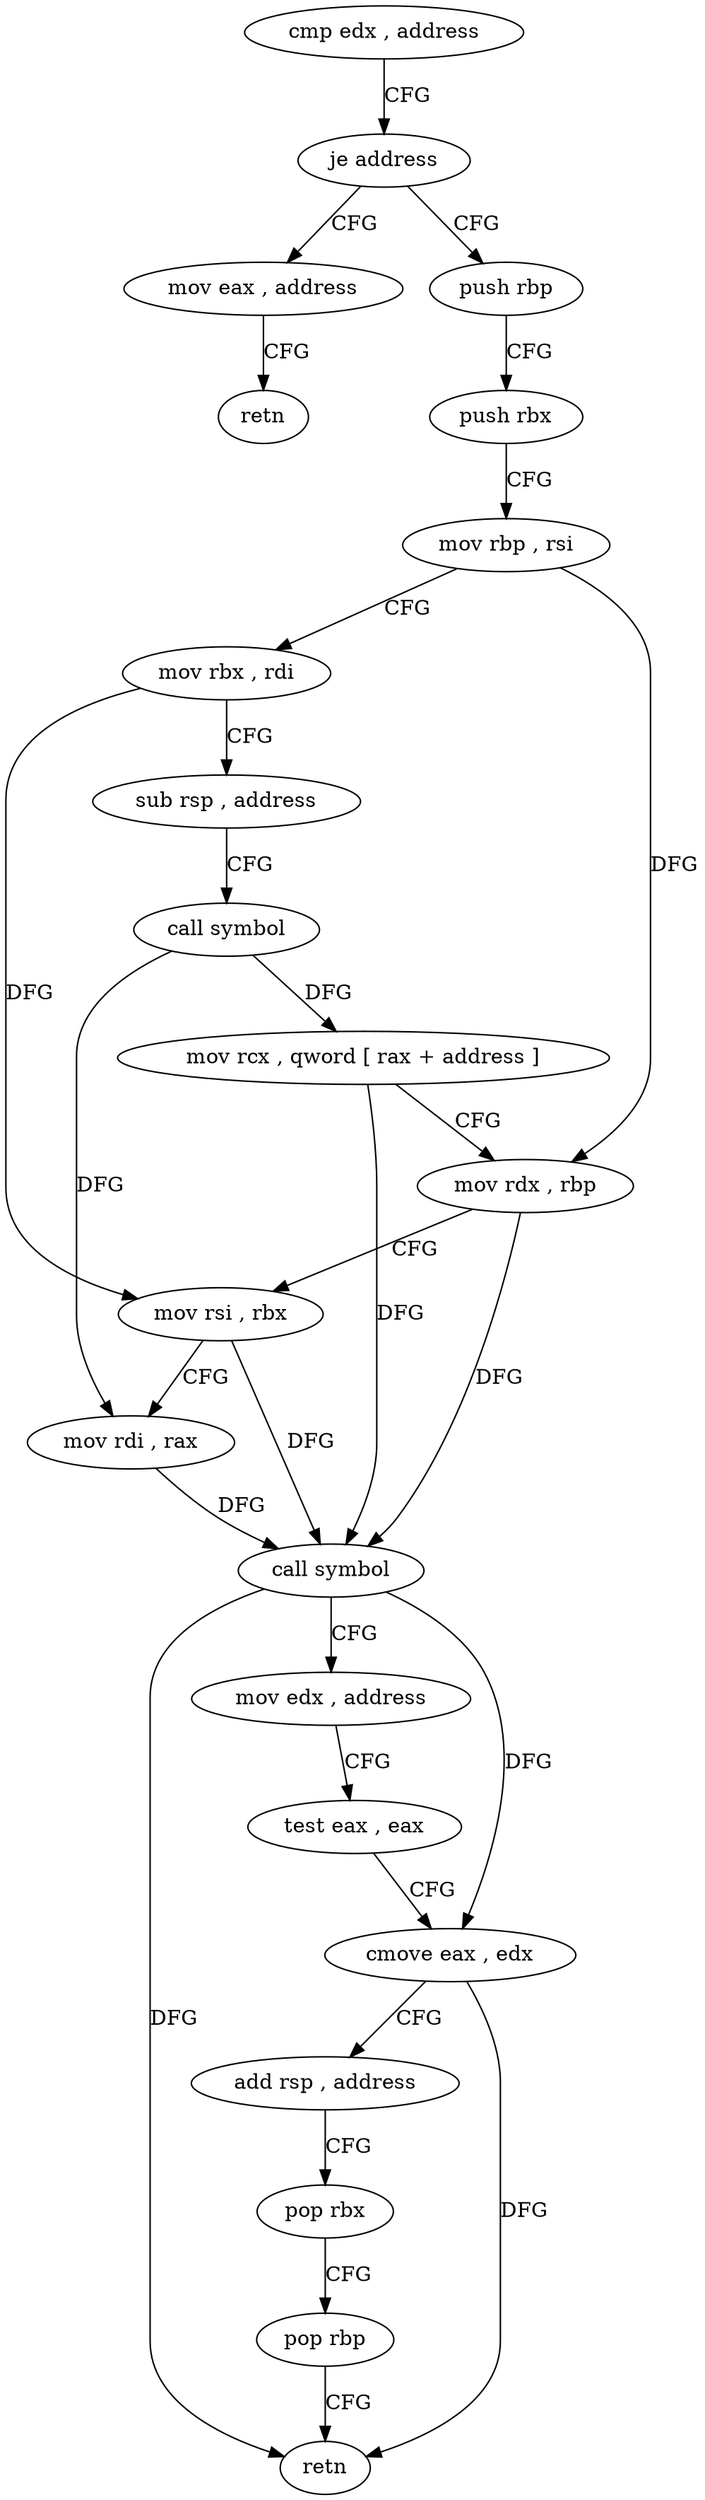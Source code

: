 digraph "func" {
"94528" [label = "cmp edx , address" ]
"94531" [label = "je address" ]
"94592" [label = "mov eax , address" ]
"94533" [label = "push rbp" ]
"94597" [label = "retn" ]
"94534" [label = "push rbx" ]
"94535" [label = "mov rbp , rsi" ]
"94538" [label = "mov rbx , rdi" ]
"94541" [label = "sub rsp , address" ]
"94545" [label = "call symbol" ]
"94550" [label = "mov rcx , qword [ rax + address ]" ]
"94554" [label = "mov rdx , rbp" ]
"94557" [label = "mov rsi , rbx" ]
"94560" [label = "mov rdi , rax" ]
"94563" [label = "call symbol" ]
"94568" [label = "mov edx , address" ]
"94573" [label = "test eax , eax" ]
"94575" [label = "cmove eax , edx" ]
"94578" [label = "add rsp , address" ]
"94582" [label = "pop rbx" ]
"94583" [label = "pop rbp" ]
"94584" [label = "retn" ]
"94528" -> "94531" [ label = "CFG" ]
"94531" -> "94592" [ label = "CFG" ]
"94531" -> "94533" [ label = "CFG" ]
"94592" -> "94597" [ label = "CFG" ]
"94533" -> "94534" [ label = "CFG" ]
"94534" -> "94535" [ label = "CFG" ]
"94535" -> "94538" [ label = "CFG" ]
"94535" -> "94554" [ label = "DFG" ]
"94538" -> "94541" [ label = "CFG" ]
"94538" -> "94557" [ label = "DFG" ]
"94541" -> "94545" [ label = "CFG" ]
"94545" -> "94550" [ label = "DFG" ]
"94545" -> "94560" [ label = "DFG" ]
"94550" -> "94554" [ label = "CFG" ]
"94550" -> "94563" [ label = "DFG" ]
"94554" -> "94557" [ label = "CFG" ]
"94554" -> "94563" [ label = "DFG" ]
"94557" -> "94560" [ label = "CFG" ]
"94557" -> "94563" [ label = "DFG" ]
"94560" -> "94563" [ label = "DFG" ]
"94563" -> "94568" [ label = "CFG" ]
"94563" -> "94575" [ label = "DFG" ]
"94563" -> "94584" [ label = "DFG" ]
"94568" -> "94573" [ label = "CFG" ]
"94573" -> "94575" [ label = "CFG" ]
"94575" -> "94578" [ label = "CFG" ]
"94575" -> "94584" [ label = "DFG" ]
"94578" -> "94582" [ label = "CFG" ]
"94582" -> "94583" [ label = "CFG" ]
"94583" -> "94584" [ label = "CFG" ]
}
